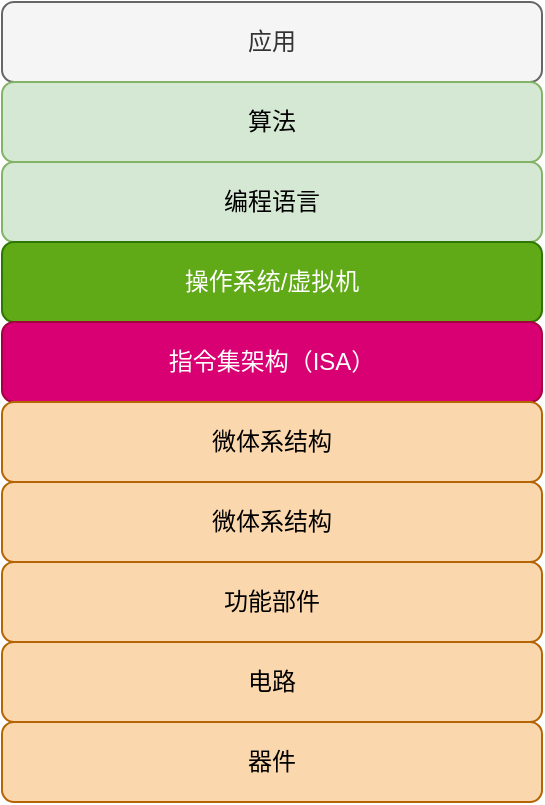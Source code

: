 <mxfile version="20.2.3" type="github">
  <diagram id="uSA5nbiWoQ3gf8vRUKfE" name="第 1 页">
    <mxGraphModel dx="422" dy="690" grid="1" gridSize="10" guides="1" tooltips="1" connect="1" arrows="1" fold="1" page="1" pageScale="1" pageWidth="827" pageHeight="1169" math="0" shadow="0">
      <root>
        <mxCell id="0" />
        <mxCell id="1" parent="0" />
        <mxCell id="IXz55kEoniHL7-7A8wtq-1" value="应用" style="rounded=1;whiteSpace=wrap;html=1;fillColor=#f5f5f5;fontColor=#333333;strokeColor=#666666;" vertex="1" parent="1">
          <mxGeometry x="279" y="160" width="270" height="40" as="geometry" />
        </mxCell>
        <mxCell id="IXz55kEoniHL7-7A8wtq-2" value="算法" style="rounded=1;whiteSpace=wrap;html=1;fillColor=#d5e8d4;strokeColor=#82b366;" vertex="1" parent="1">
          <mxGeometry x="279" y="200" width="270" height="40" as="geometry" />
        </mxCell>
        <mxCell id="IXz55kEoniHL7-7A8wtq-3" value="编程语言" style="rounded=1;whiteSpace=wrap;html=1;fillColor=#d5e8d4;strokeColor=#82b366;" vertex="1" parent="1">
          <mxGeometry x="279" y="240" width="270" height="40" as="geometry" />
        </mxCell>
        <mxCell id="IXz55kEoniHL7-7A8wtq-4" value="操作系统/虚拟机" style="rounded=1;whiteSpace=wrap;html=1;fillColor=#60a917;strokeColor=#2D7600;fontColor=#ffffff;" vertex="1" parent="1">
          <mxGeometry x="279" y="280" width="270" height="40" as="geometry" />
        </mxCell>
        <mxCell id="IXz55kEoniHL7-7A8wtq-5" value="指令集架构（ISA）" style="rounded=1;whiteSpace=wrap;html=1;fillColor=#d80073;strokeColor=#A50040;fontColor=#ffffff;" vertex="1" parent="1">
          <mxGeometry x="279" y="320" width="270" height="40" as="geometry" />
        </mxCell>
        <mxCell id="IXz55kEoniHL7-7A8wtq-6" value="微体系结构" style="rounded=1;whiteSpace=wrap;html=1;fillColor=#fad7ac;strokeColor=#b46504;" vertex="1" parent="1">
          <mxGeometry x="279" y="360" width="270" height="40" as="geometry" />
        </mxCell>
        <mxCell id="IXz55kEoniHL7-7A8wtq-7" value="微体系结构" style="rounded=1;whiteSpace=wrap;html=1;fillColor=#fad7ac;strokeColor=#b46504;" vertex="1" parent="1">
          <mxGeometry x="279" y="400" width="270" height="40" as="geometry" />
        </mxCell>
        <mxCell id="IXz55kEoniHL7-7A8wtq-8" value="电路" style="rounded=1;whiteSpace=wrap;html=1;fillColor=#fad7ac;strokeColor=#b46504;" vertex="1" parent="1">
          <mxGeometry x="279" y="480" width="270" height="40" as="geometry" />
        </mxCell>
        <mxCell id="IXz55kEoniHL7-7A8wtq-9" value="功能部件" style="rounded=1;whiteSpace=wrap;html=1;fillColor=#fad7ac;strokeColor=#b46504;" vertex="1" parent="1">
          <mxGeometry x="279" y="440" width="270" height="40" as="geometry" />
        </mxCell>
        <mxCell id="IXz55kEoniHL7-7A8wtq-10" value="器件" style="rounded=1;whiteSpace=wrap;html=1;fillColor=#fad7ac;strokeColor=#b46504;" vertex="1" parent="1">
          <mxGeometry x="279" y="520" width="270" height="40" as="geometry" />
        </mxCell>
      </root>
    </mxGraphModel>
  </diagram>
</mxfile>
